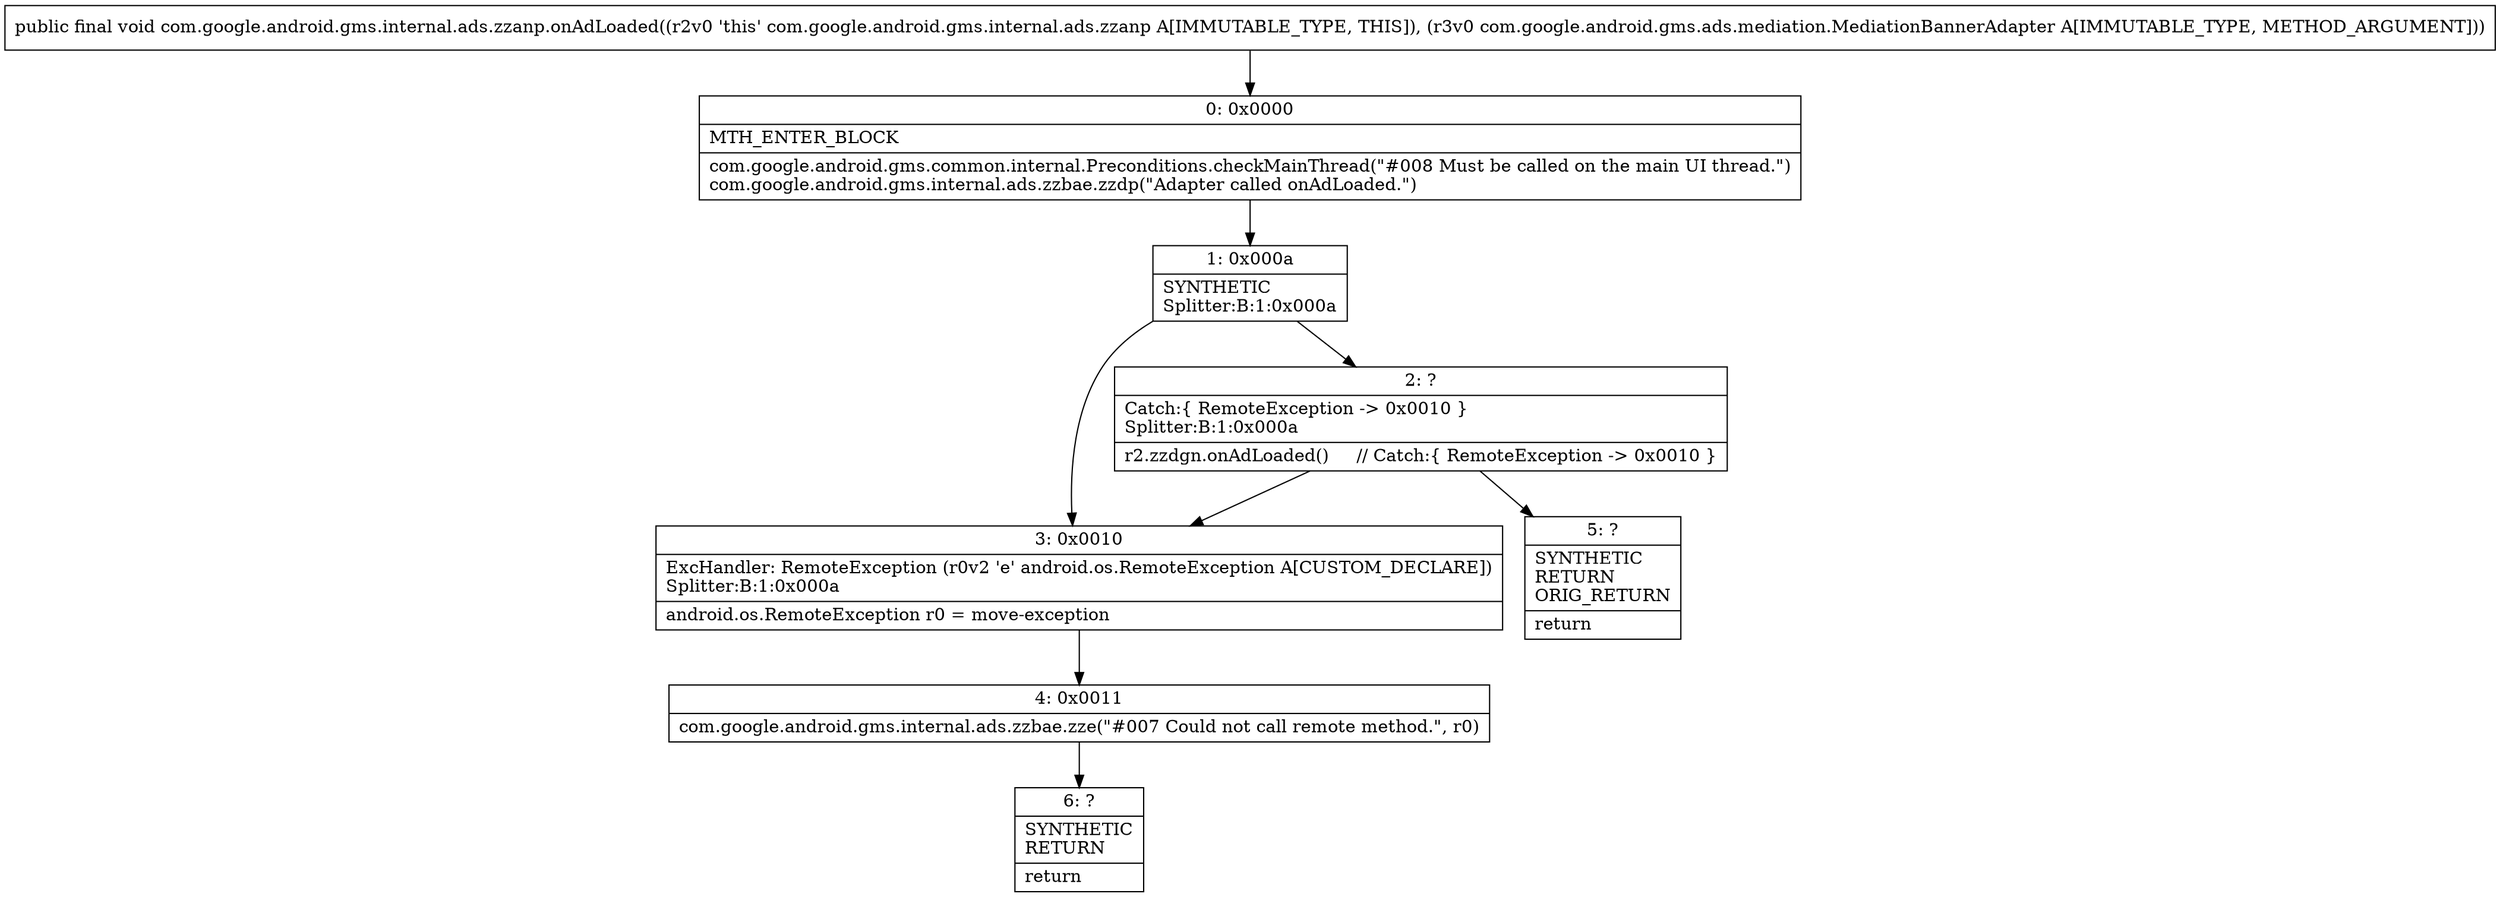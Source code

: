 digraph "CFG forcom.google.android.gms.internal.ads.zzanp.onAdLoaded(Lcom\/google\/android\/gms\/ads\/mediation\/MediationBannerAdapter;)V" {
Node_0 [shape=record,label="{0\:\ 0x0000|MTH_ENTER_BLOCK\l|com.google.android.gms.common.internal.Preconditions.checkMainThread(\"#008 Must be called on the main UI thread.\")\lcom.google.android.gms.internal.ads.zzbae.zzdp(\"Adapter called onAdLoaded.\")\l}"];
Node_1 [shape=record,label="{1\:\ 0x000a|SYNTHETIC\lSplitter:B:1:0x000a\l}"];
Node_2 [shape=record,label="{2\:\ ?|Catch:\{ RemoteException \-\> 0x0010 \}\lSplitter:B:1:0x000a\l|r2.zzdgn.onAdLoaded()     \/\/ Catch:\{ RemoteException \-\> 0x0010 \}\l}"];
Node_3 [shape=record,label="{3\:\ 0x0010|ExcHandler: RemoteException (r0v2 'e' android.os.RemoteException A[CUSTOM_DECLARE])\lSplitter:B:1:0x000a\l|android.os.RemoteException r0 = move\-exception\l}"];
Node_4 [shape=record,label="{4\:\ 0x0011|com.google.android.gms.internal.ads.zzbae.zze(\"#007 Could not call remote method.\", r0)\l}"];
Node_5 [shape=record,label="{5\:\ ?|SYNTHETIC\lRETURN\lORIG_RETURN\l|return\l}"];
Node_6 [shape=record,label="{6\:\ ?|SYNTHETIC\lRETURN\l|return\l}"];
MethodNode[shape=record,label="{public final void com.google.android.gms.internal.ads.zzanp.onAdLoaded((r2v0 'this' com.google.android.gms.internal.ads.zzanp A[IMMUTABLE_TYPE, THIS]), (r3v0 com.google.android.gms.ads.mediation.MediationBannerAdapter A[IMMUTABLE_TYPE, METHOD_ARGUMENT])) }"];
MethodNode -> Node_0;
Node_0 -> Node_1;
Node_1 -> Node_2;
Node_1 -> Node_3;
Node_2 -> Node_3;
Node_2 -> Node_5;
Node_3 -> Node_4;
Node_4 -> Node_6;
}

